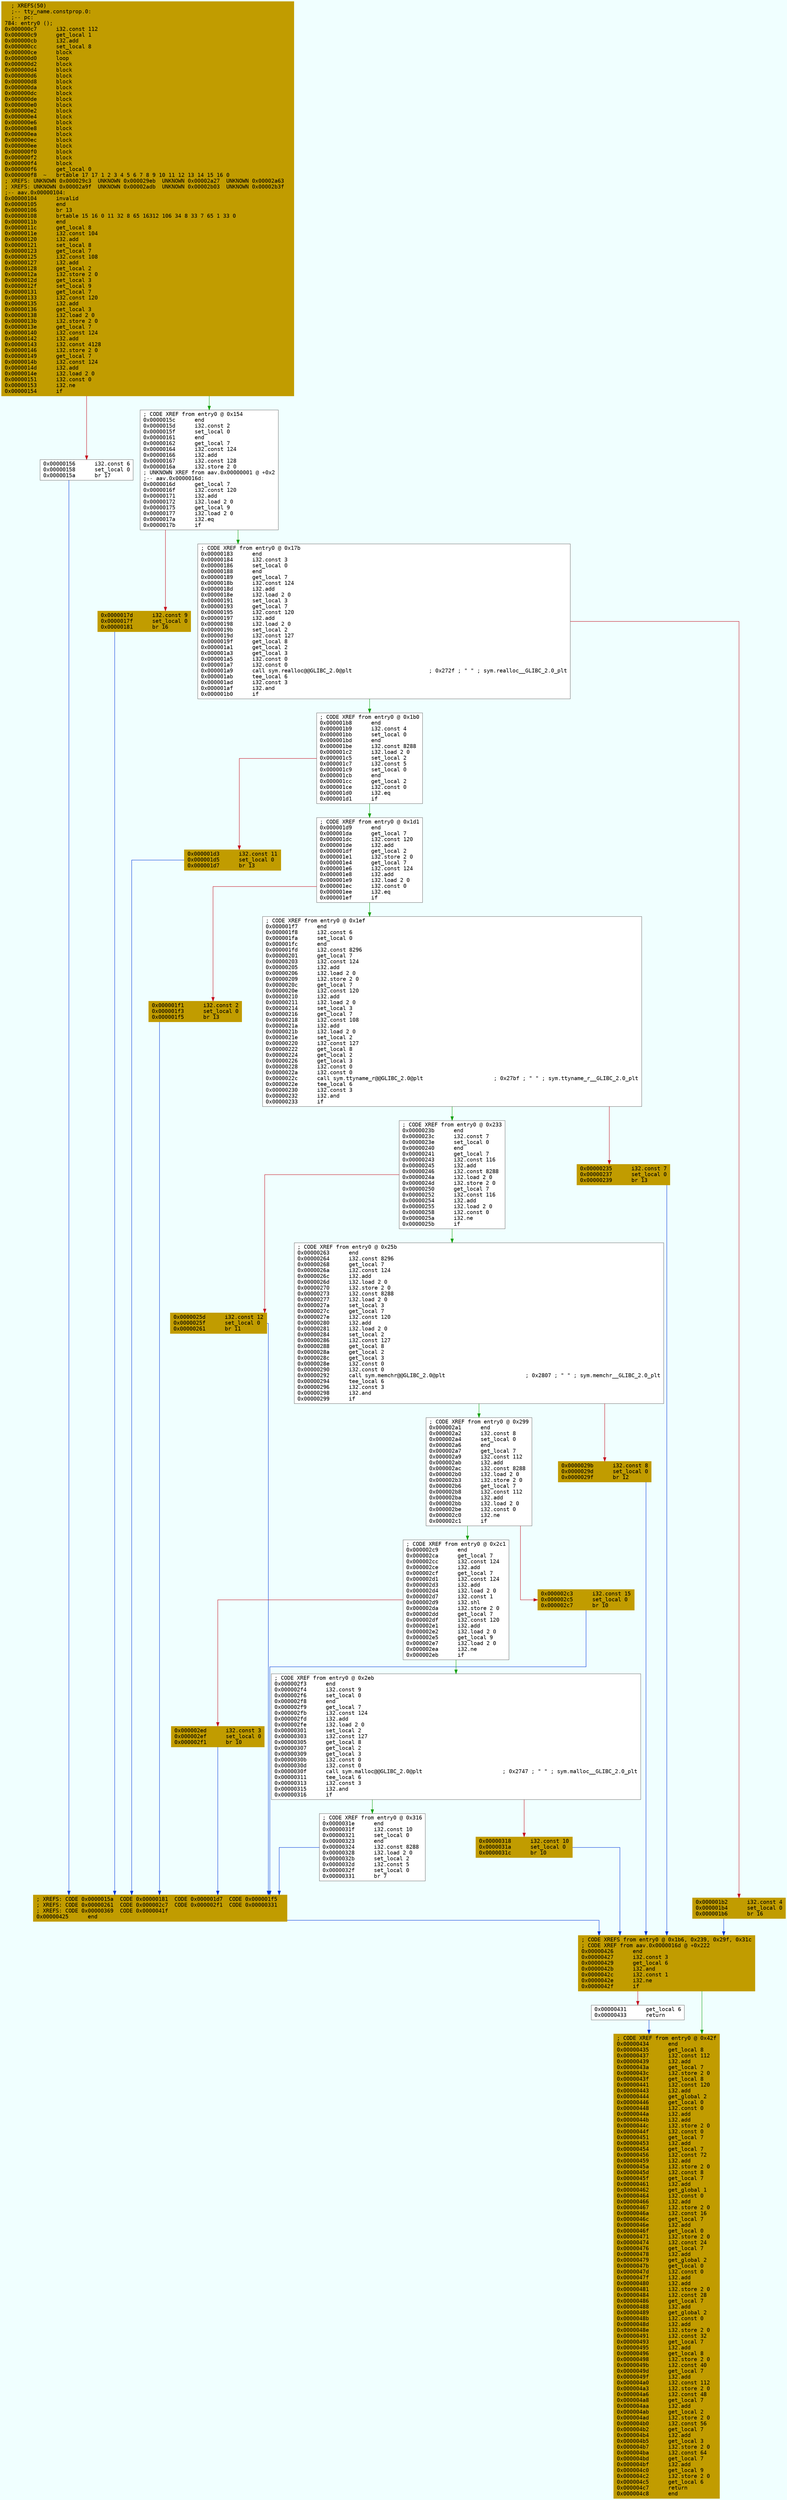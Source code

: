 /*
generated from wasm binary using radare2
radare2 -a wasm test.wasm
>aaa
>agfd
*/
digraph code {
    graph [bgcolor=azure fontsize=8 fontname="Courier" splines="ortho"];
    node [fillcolor=gray style=filled shape=box];
    edge [arrowhead="normal"];
    "0x000000c7" [URL="entry0/0x000000c7", fillcolor="#c19c00",color="#c19c00", fontname="Courier",label="  ; XREFS(50)\l  ;-- tty_name.constprop.0:\l  ;-- pc:\l784: entry0 ();\l0x000000c7      i32.const 112\l0x000000c9      get_local 1\l0x000000cb      i32.add\l0x000000cc      set_local 8\l0x000000ce      block\l0x000000d0      loop\l0x000000d2      block\l0x000000d4      block\l0x000000d6      block\l0x000000d8      block\l0x000000da      block\l0x000000dc      block\l0x000000de      block\l0x000000e0      block\l0x000000e2      block\l0x000000e4      block\l0x000000e6      block\l0x000000e8      block\l0x000000ea      block\l0x000000ec      block\l0x000000ee      block\l0x000000f0      block\l0x000000f2      block\l0x000000f4      block\l0x000000f6      get_local 0\l0x000000f8  ~   brtable 17 17 1 2 3 4 5 6 7 8 9 10 11 12 13 14 15 16 0\l; XREFS: UNKNOWN 0x000029c3  UNKNOWN 0x000029eb  UNKNOWN 0x00002a27  UNKNOWN 0x00002a63  \l; XREFS: UNKNOWN 0x00002a9f  UNKNOWN 0x00002adb  UNKNOWN 0x00002b03  UNKNOWN 0x00002b3f  \l;-- aav.0x00000104:\l0x00000104      invalid\l0x00000105      end\l0x00000106      br 13\l0x00000108      brtable 15 16 0 11 32 8 65 16312 106 34 8 33 7 65 1 33 0\l0x0000011b      end\l0x0000011c      get_local 8\l0x0000011e      i32.const 104\l0x00000120      i32.add\l0x00000121      set_local 8\l0x00000123      get_local 7\l0x00000125      i32.const 108\l0x00000127      i32.add\l0x00000128      get_local 2\l0x0000012a      i32.store 2 0\l0x0000012d      get_local 3\l0x0000012f      set_local 9\l0x00000131      get_local 7\l0x00000133      i32.const 120\l0x00000135      i32.add\l0x00000136      get_local 3\l0x00000138      i32.load 2 0\l0x0000013b      i32.store 2 0\l0x0000013e      get_local 7\l0x00000140      i32.const 124\l0x00000142      i32.add\l0x00000143      i32.const 4128\l0x00000146      i32.store 2 0\l0x00000149      get_local 7\l0x0000014b      i32.const 124\l0x0000014d      i32.add\l0x0000014e      i32.load 2 0\l0x00000151      i32.const 0\l0x00000153      i32.ne\l0x00000154      if\l"]
    "0x00000156" [URL="entry0/0x00000156", fillcolor="white",color="#767676", fontname="Courier",label="0x00000156      i32.const 6\l0x00000158      set_local 0\l0x0000015a      br 17\l"]
    "0x0000015c" [URL="entry0/0x0000015c", fillcolor="white",color="#767676", fontname="Courier",label="; CODE XREF from entry0 @ 0x154\l0x0000015c      end\l0x0000015d      i32.const 2\l0x0000015f      set_local 0\l0x00000161      end\l0x00000162      get_local 7\l0x00000164      i32.const 124\l0x00000166      i32.add\l0x00000167      i32.const 128\l0x0000016a      i32.store 2 0\l; UNKNOWN XREF from aav.0x00000001 @ +0x2\l;-- aav.0x0000016d:\l0x0000016d      get_local 7\l0x0000016f      i32.const 120\l0x00000171      i32.add\l0x00000172      i32.load 2 0\l0x00000175      get_local 9\l0x00000177      i32.load 2 0\l0x0000017a      i32.eq\l0x0000017b      if\l"]
    "0x0000017d" [URL="entry0/0x0000017d", fillcolor="#c19c00",color="#c19c00", fontname="Courier",label="0x0000017d      i32.const 9\l0x0000017f      set_local 0\l0x00000181      br 16\l"]
    "0x00000183" [URL="entry0/0x00000183", fillcolor="white",color="#767676", fontname="Courier",label="; CODE XREF from entry0 @ 0x17b\l0x00000183      end\l0x00000184      i32.const 3\l0x00000186      set_local 0\l0x00000188      end\l0x00000189      get_local 7\l0x0000018b      i32.const 124\l0x0000018d      i32.add\l0x0000018e      i32.load 2 0\l0x00000191      set_local 3\l0x00000193      get_local 7\l0x00000195      i32.const 120\l0x00000197      i32.add\l0x00000198      i32.load 2 0\l0x0000019b      set_local 2\l0x0000019d      i32.const 127\l0x0000019f      get_local 8\l0x000001a1      get_local 2\l0x000001a3      get_local 3\l0x000001a5      i32.const 0\l0x000001a7      i32.const 0\l0x000001a9      call sym.realloc@@GLIBC_2.0@plt                        ; 0x272f ; \" \" ; sym.realloc__GLIBC_2.0_plt\l0x000001ab      tee_local 6\l0x000001ad      i32.const 3\l0x000001af      i32.and\l0x000001b0      if\l"]
    "0x000001b2" [URL="entry0/0x000001b2", fillcolor="#c19c00",color="#c19c00", fontname="Courier",label="0x000001b2      i32.const 4\l0x000001b4      set_local 0\l0x000001b6      br 16\l"]
    "0x000001b8" [URL="entry0/0x000001b8", fillcolor="white",color="#767676", fontname="Courier",label="; CODE XREF from entry0 @ 0x1b0\l0x000001b8      end\l0x000001b9      i32.const 4\l0x000001bb      set_local 0\l0x000001bd      end\l0x000001be      i32.const 8288\l0x000001c2      i32.load 2 0\l0x000001c5      set_local 2\l0x000001c7      i32.const 5\l0x000001c9      set_local 0\l0x000001cb      end\l0x000001cc      get_local 2\l0x000001ce      i32.const 0\l0x000001d0      i32.eq\l0x000001d1      if\l"]
    "0x000001d3" [URL="entry0/0x000001d3", fillcolor="#c19c00",color="#c19c00", fontname="Courier",label="0x000001d3      i32.const 11\l0x000001d5      set_local 0\l0x000001d7      br 13\l"]
    "0x000001d9" [URL="entry0/0x000001d9", fillcolor="white",color="#767676", fontname="Courier",label="; CODE XREF from entry0 @ 0x1d1\l0x000001d9      end\l0x000001da      get_local 7\l0x000001dc      i32.const 120\l0x000001de      i32.add\l0x000001df      get_local 2\l0x000001e1      i32.store 2 0\l0x000001e4      get_local 7\l0x000001e6      i32.const 124\l0x000001e8      i32.add\l0x000001e9      i32.load 2 0\l0x000001ec      i32.const 0\l0x000001ee      i32.eq\l0x000001ef      if\l"]
    "0x000001f1" [URL="entry0/0x000001f1", fillcolor="#c19c00",color="#c19c00", fontname="Courier",label="0x000001f1      i32.const 2\l0x000001f3      set_local 0\l0x000001f5      br 13\l"]
    "0x000001f7" [URL="entry0/0x000001f7", fillcolor="white",color="#767676", fontname="Courier",label="; CODE XREF from entry0 @ 0x1ef\l0x000001f7      end\l0x000001f8      i32.const 6\l0x000001fa      set_local 0\l0x000001fc      end\l0x000001fd      i32.const 8296\l0x00000201      get_local 7\l0x00000203      i32.const 124\l0x00000205      i32.add\l0x00000206      i32.load 2 0\l0x00000209      i32.store 2 0\l0x0000020c      get_local 7\l0x0000020e      i32.const 120\l0x00000210      i32.add\l0x00000211      i32.load 2 0\l0x00000214      set_local 3\l0x00000216      get_local 7\l0x00000218      i32.const 108\l0x0000021a      i32.add\l0x0000021b      i32.load 2 0\l0x0000021e      set_local 2\l0x00000220      i32.const 127\l0x00000222      get_local 8\l0x00000224      get_local 2\l0x00000226      get_local 3\l0x00000228      i32.const 0\l0x0000022a      i32.const 0\l0x0000022c      call sym.ttyname_r@@GLIBC_2.0@plt                      ; 0x27bf ; \" \" ; sym.ttyname_r__GLIBC_2.0_plt\l0x0000022e      tee_local 6\l0x00000230      i32.const 3\l0x00000232      i32.and\l0x00000233      if\l"]
    "0x00000235" [URL="entry0/0x00000235", fillcolor="#c19c00",color="#c19c00", fontname="Courier",label="0x00000235      i32.const 7\l0x00000237      set_local 0\l0x00000239      br 13\l"]
    "0x0000023b" [URL="entry0/0x0000023b", fillcolor="white",color="#767676", fontname="Courier",label="; CODE XREF from entry0 @ 0x233\l0x0000023b      end\l0x0000023c      i32.const 7\l0x0000023e      set_local 0\l0x00000240      end\l0x00000241      get_local 7\l0x00000243      i32.const 116\l0x00000245      i32.add\l0x00000246      i32.const 8288\l0x0000024a      i32.load 2 0\l0x0000024d      i32.store 2 0\l0x00000250      get_local 7\l0x00000252      i32.const 116\l0x00000254      i32.add\l0x00000255      i32.load 2 0\l0x00000258      i32.const 0\l0x0000025a      i32.ne\l0x0000025b      if\l"]
    "0x0000025d" [URL="entry0/0x0000025d", fillcolor="#c19c00",color="#c19c00", fontname="Courier",label="0x0000025d      i32.const 12\l0x0000025f      set_local 0\l0x00000261      br 11\l"]
    "0x00000263" [URL="entry0/0x00000263", fillcolor="white",color="#767676", fontname="Courier",label="; CODE XREF from entry0 @ 0x25b\l0x00000263      end\l0x00000264      i32.const 8296\l0x00000268      get_local 7\l0x0000026a      i32.const 124\l0x0000026c      i32.add\l0x0000026d      i32.load 2 0\l0x00000270      i32.store 2 0\l0x00000273      i32.const 8288\l0x00000277      i32.load 2 0\l0x0000027a      set_local 3\l0x0000027c      get_local 7\l0x0000027e      i32.const 120\l0x00000280      i32.add\l0x00000281      i32.load 2 0\l0x00000284      set_local 2\l0x00000286      i32.const 127\l0x00000288      get_local 8\l0x0000028a      get_local 2\l0x0000028c      get_local 3\l0x0000028e      i32.const 0\l0x00000290      i32.const 0\l0x00000292      call sym.memchr@@GLIBC_2.0@plt                         ; 0x2807 ; \" \" ; sym.memchr__GLIBC_2.0_plt\l0x00000294      tee_local 6\l0x00000296      i32.const 3\l0x00000298      i32.and\l0x00000299      if\l"]
    "0x0000029b" [URL="entry0/0x0000029b", fillcolor="#c19c00",color="#c19c00", fontname="Courier",label="0x0000029b      i32.const 8\l0x0000029d      set_local 0\l0x0000029f      br 12\l"]
    "0x000002a1" [URL="entry0/0x000002a1", fillcolor="white",color="#767676", fontname="Courier",label="; CODE XREF from entry0 @ 0x299\l0x000002a1      end\l0x000002a2      i32.const 8\l0x000002a4      set_local 0\l0x000002a6      end\l0x000002a7      get_local 7\l0x000002a9      i32.const 112\l0x000002ab      i32.add\l0x000002ac      i32.const 8288\l0x000002b0      i32.load 2 0\l0x000002b3      i32.store 2 0\l0x000002b6      get_local 7\l0x000002b8      i32.const 112\l0x000002ba      i32.add\l0x000002bb      i32.load 2 0\l0x000002be      i32.const 0\l0x000002c0      i32.ne\l0x000002c1      if\l"]
    "0x000002c3" [URL="entry0/0x000002c3", fillcolor="#c19c00",color="#c19c00", fontname="Courier",label="0x000002c3      i32.const 15\l0x000002c5      set_local 0\l0x000002c7      br 10\l"]
    "0x000002c9" [URL="entry0/0x000002c9", fillcolor="white",color="#767676", fontname="Courier",label="; CODE XREF from entry0 @ 0x2c1\l0x000002c9      end\l0x000002ca      get_local 7\l0x000002cc      i32.const 124\l0x000002ce      i32.add\l0x000002cf      get_local 7\l0x000002d1      i32.const 124\l0x000002d3      i32.add\l0x000002d4      i32.load 2 0\l0x000002d7      i32.const 1\l0x000002d9      i32.shl\l0x000002da      i32.store 2 0\l0x000002dd      get_local 7\l0x000002df      i32.const 120\l0x000002e1      i32.add\l0x000002e2      i32.load 2 0\l0x000002e5      get_local 9\l0x000002e7      i32.load 2 0\l0x000002ea      i32.ne\l0x000002eb      if\l"]
    "0x000002ed" [URL="entry0/0x000002ed", fillcolor="#c19c00",color="#c19c00", fontname="Courier",label="0x000002ed      i32.const 3\l0x000002ef      set_local 0\l0x000002f1      br 10\l"]
    "0x000002f3" [URL="entry0/0x000002f3", fillcolor="white",color="#767676", fontname="Courier",label="; CODE XREF from entry0 @ 0x2eb\l0x000002f3      end\l0x000002f4      i32.const 9\l0x000002f6      set_local 0\l0x000002f8      end\l0x000002f9      get_local 7\l0x000002fb      i32.const 124\l0x000002fd      i32.add\l0x000002fe      i32.load 2 0\l0x00000301      set_local 2\l0x00000303      i32.const 127\l0x00000305      get_local 8\l0x00000307      get_local 2\l0x00000309      get_local 3\l0x0000030b      i32.const 0\l0x0000030d      i32.const 0\l0x0000030f      call sym.malloc@@GLIBC_2.0@plt                         ; 0x2747 ; \" \" ; sym.malloc__GLIBC_2.0_plt\l0x00000311      tee_local 6\l0x00000313      i32.const 3\l0x00000315      i32.and\l0x00000316      if\l"]
    "0x00000318" [URL="entry0/0x00000318", fillcolor="#c19c00",color="#c19c00", fontname="Courier",label="0x00000318      i32.const 10\l0x0000031a      set_local 0\l0x0000031c      br 10\l"]
    "0x0000031e" [URL="entry0/0x0000031e", fillcolor="white",color="#767676", fontname="Courier",label="; CODE XREF from entry0 @ 0x316\l0x0000031e      end\l0x0000031f      i32.const 10\l0x00000321      set_local 0\l0x00000323      end\l0x00000324      i32.const 8288\l0x00000328      i32.load 2 0\l0x0000032b      set_local 2\l0x0000032d      i32.const 5\l0x0000032f      set_local 0\l0x00000331      br 7\l"]
    "0x00000425" [URL="entry0/0x00000425", fillcolor="#c19c00",color="#c19c00", fontname="Courier",label="; XREFS: CODE 0x0000015a  CODE 0x00000181  CODE 0x000001d7  CODE 0x000001f5  \l; XREFS: CODE 0x00000261  CODE 0x000002c7  CODE 0x000002f1  CODE 0x00000331  \l; XREFS: CODE 0x00000369  CODE 0x0000041f  \l0x00000425      end\l"]
    "0x00000426" [URL="entry0/0x00000426", fillcolor="#c19c00",color="#c19c00", fontname="Courier",label="; CODE XREFS from entry0 @ 0x1b6, 0x239, 0x29f, 0x31c\l; CODE XREF from aav.0x0000016d @ +0x222\l0x00000426      end\l0x00000427      i32.const 3\l0x00000429      get_local 6\l0x0000042b      i32.and\l0x0000042c      i32.const 1\l0x0000042e      i32.ne\l0x0000042f      if\l"]
    "0x00000431" [URL="entry0/0x00000431", fillcolor="white",color="#767676", fontname="Courier",label="0x00000431      get_local 6\l0x00000433      return\l"]
    "0x00000434" [URL="entry0/0x00000434", fillcolor="#c19c00",color="#c19c00", fontname="Courier",label="; CODE XREF from entry0 @ 0x42f\l0x00000434      end\l0x00000435      get_local 8\l0x00000437      i32.const 112\l0x00000439      i32.add\l0x0000043a      get_local 7\l0x0000043c      i32.store 2 0\l0x0000043f      get_local 8\l0x00000441      i32.const 120\l0x00000443      i32.add\l0x00000444      get_global 2\l0x00000446      get_local 0\l0x00000448      i32.const 0\l0x0000044a      i32.add\l0x0000044b      i32.add\l0x0000044c      i32.store 2 0\l0x0000044f      i32.const 0\l0x00000451      get_local 7\l0x00000453      i32.add\l0x00000454      get_local 7\l0x00000456      i32.const 72\l0x00000459      i32.add\l0x0000045a      i32.store 2 0\l0x0000045d      i32.const 8\l0x0000045f      get_local 7\l0x00000461      i32.add\l0x00000462      get_global 1\l0x00000464      i32.const 0\l0x00000466      i32.add\l0x00000467      i32.store 2 0\l0x0000046a      i32.const 16\l0x0000046c      get_local 7\l0x0000046e      i32.add\l0x0000046f      get_local 0\l0x00000471      i32.store 2 0\l0x00000474      i32.const 24\l0x00000476      get_local 7\l0x00000478      i32.add\l0x00000479      get_global 2\l0x0000047b      get_local 0\l0x0000047d      i32.const 0\l0x0000047f      i32.add\l0x00000480      i32.add\l0x00000481      i32.store 2 0\l0x00000484      i32.const 28\l0x00000486      get_local 7\l0x00000488      i32.add\l0x00000489      get_global 2\l0x0000048b      i32.const 0\l0x0000048d      i32.add\l0x0000048e      i32.store 2 0\l0x00000491      i32.const 32\l0x00000493      get_local 7\l0x00000495      i32.add\l0x00000496      get_local 8\l0x00000498      i32.store 2 0\l0x0000049b      i32.const 40\l0x0000049d      get_local 7\l0x0000049f      i32.add\l0x000004a0      i32.const 112\l0x000004a3      i32.store 2 0\l0x000004a6      i32.const 48\l0x000004a8      get_local 7\l0x000004aa      i32.add\l0x000004ab      get_local 2\l0x000004ad      i32.store 2 0\l0x000004b0      i32.const 56\l0x000004b2      get_local 7\l0x000004b4      i32.add\l0x000004b5      get_local 3\l0x000004b7      i32.store 2 0\l0x000004ba      i32.const 64\l0x000004bd      get_local 7\l0x000004bf      i32.add\l0x000004c0      get_local 9\l0x000004c2      i32.store 2 0\l0x000004c5      get_local 6\l0x000004c7      return\l0x000004c8      end\l"]
        "0x000000c7" -> "0x0000015c" [color="#13a10e"];
        "0x000000c7" -> "0x00000156" [color="#c50f1f"];
        "0x00000156" -> "0x00000425" [color="#0037da"];
        "0x0000015c" -> "0x00000183" [color="#13a10e"];
        "0x0000015c" -> "0x0000017d" [color="#c50f1f"];
        "0x0000017d" -> "0x00000425" [color="#0037da"];
        "0x00000183" -> "0x000001b8" [color="#13a10e"];
        "0x00000183" -> "0x000001b2" [color="#c50f1f"];
        "0x000001b2" -> "0x00000426" [color="#0037da"];
        "0x000001b8" -> "0x000001d9" [color="#13a10e"];
        "0x000001b8" -> "0x000001d3" [color="#c50f1f"];
        "0x000001d3" -> "0x00000425" [color="#0037da"];
        "0x000001d9" -> "0x000001f7" [color="#13a10e"];
        "0x000001d9" -> "0x000001f1" [color="#c50f1f"];
        "0x000001f1" -> "0x00000425" [color="#0037da"];
        "0x000001f7" -> "0x0000023b" [color="#13a10e"];
        "0x000001f7" -> "0x00000235" [color="#c50f1f"];
        "0x00000235" -> "0x00000426" [color="#0037da"];
        "0x0000023b" -> "0x00000263" [color="#13a10e"];
        "0x0000023b" -> "0x0000025d" [color="#c50f1f"];
        "0x0000025d" -> "0x00000425" [color="#0037da"];
        "0x00000263" -> "0x000002a1" [color="#13a10e"];
        "0x00000263" -> "0x0000029b" [color="#c50f1f"];
        "0x0000029b" -> "0x00000426" [color="#0037da"];
        "0x000002a1" -> "0x000002c9" [color="#13a10e"];
        "0x000002a1" -> "0x000002c3" [color="#c50f1f"];
        "0x000002c3" -> "0x00000425" [color="#0037da"];
        "0x000002c9" -> "0x000002f3" [color="#13a10e"];
        "0x000002c9" -> "0x000002ed" [color="#c50f1f"];
        "0x000002ed" -> "0x00000425" [color="#0037da"];
        "0x000002f3" -> "0x0000031e" [color="#13a10e"];
        "0x000002f3" -> "0x00000318" [color="#c50f1f"];
        "0x00000318" -> "0x00000426" [color="#0037da"];
        "0x0000031e" -> "0x00000425" [color="#0037da"];
        "0x00000425" -> "0x00000426" [color="#0037da"];
        "0x00000426" -> "0x00000434" [color="#13a10e"];
        "0x00000426" -> "0x00000431" [color="#c50f1f"];
        "0x00000431" -> "0x00000434" [color="#0037da"];
}

